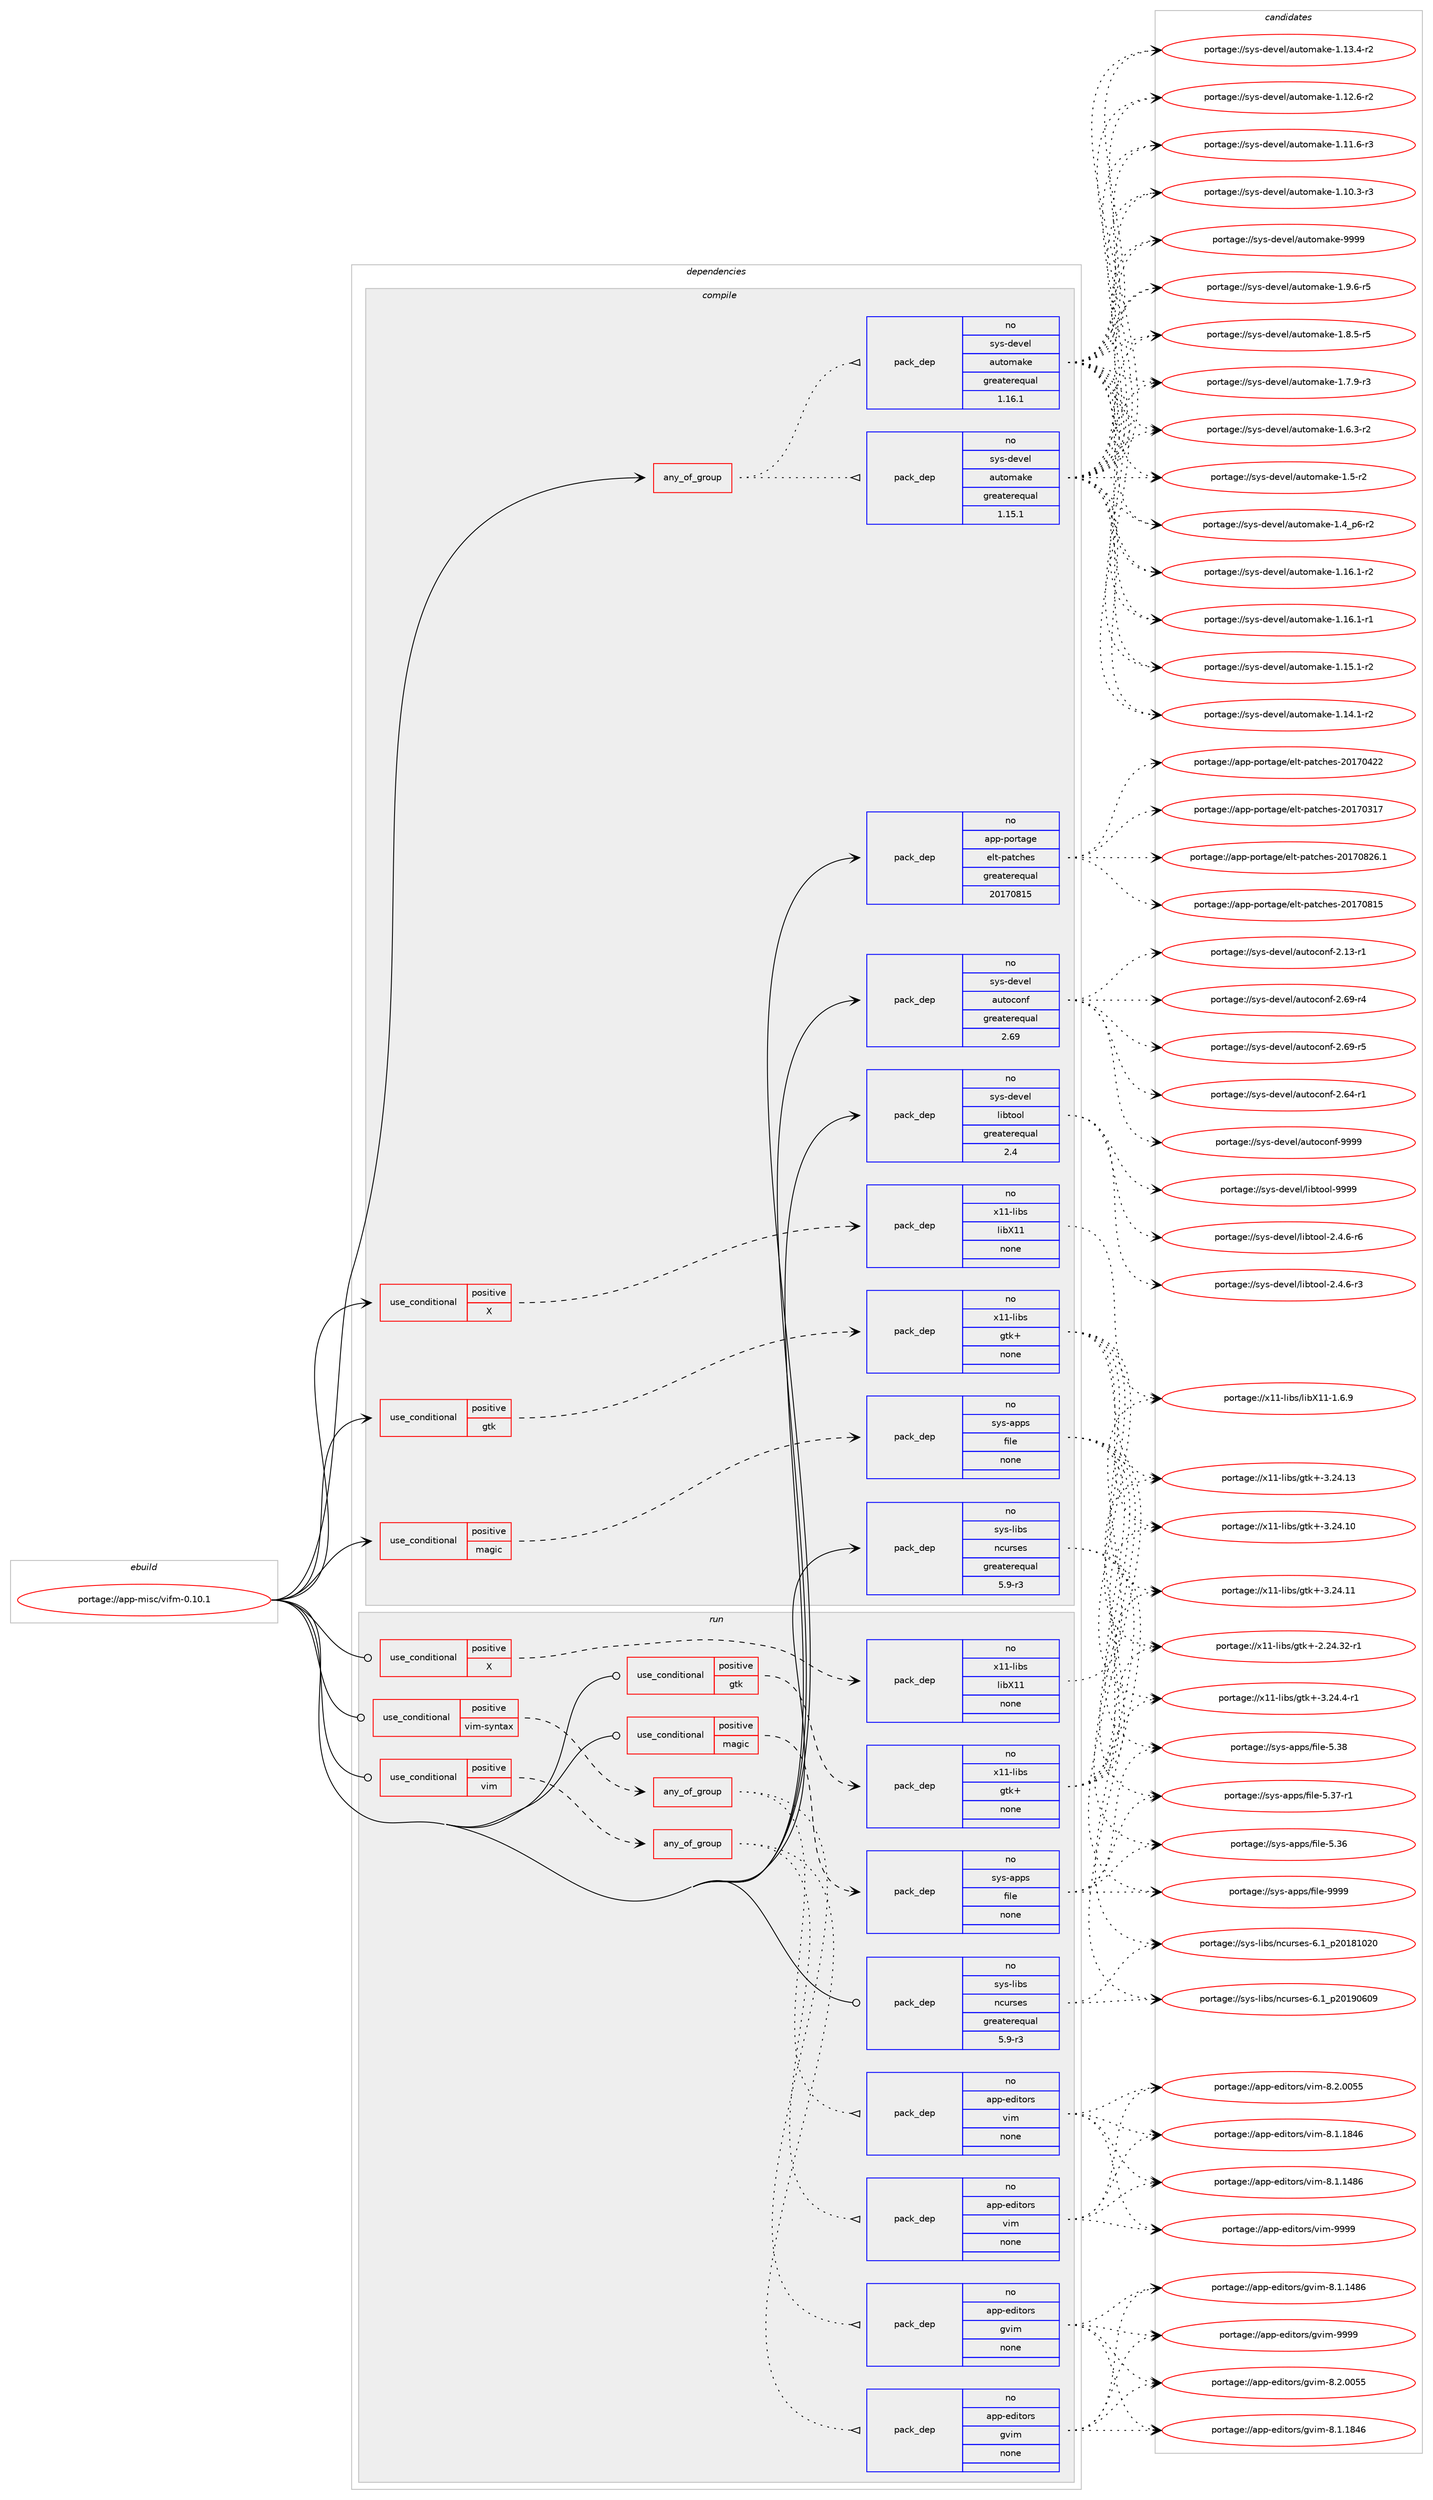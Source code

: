 digraph prolog {

# *************
# Graph options
# *************

newrank=true;
concentrate=true;
compound=true;
graph [rankdir=LR,fontname=Helvetica,fontsize=10,ranksep=1.5];#, ranksep=2.5, nodesep=0.2];
edge  [arrowhead=vee];
node  [fontname=Helvetica,fontsize=10];

# **********
# The ebuild
# **********

subgraph cluster_leftcol {
color=gray;
label=<<i>ebuild</i>>;
id [label="portage://app-misc/vifm-0.10.1", color=red, width=4, href="../app-misc/vifm-0.10.1.svg"];
}

# ****************
# The dependencies
# ****************

subgraph cluster_midcol {
color=gray;
label=<<i>dependencies</i>>;
subgraph cluster_compile {
fillcolor="#eeeeee";
style=filled;
label=<<i>compile</i>>;
subgraph any7870 {
dependency609106 [label=<<TABLE BORDER="0" CELLBORDER="1" CELLSPACING="0" CELLPADDING="4"><TR><TD CELLPADDING="10">any_of_group</TD></TR></TABLE>>, shape=none, color=red];subgraph pack458312 {
dependency609107 [label=<<TABLE BORDER="0" CELLBORDER="1" CELLSPACING="0" CELLPADDING="4" WIDTH="220"><TR><TD ROWSPAN="6" CELLPADDING="30">pack_dep</TD></TR><TR><TD WIDTH="110">no</TD></TR><TR><TD>sys-devel</TD></TR><TR><TD>automake</TD></TR><TR><TD>greaterequal</TD></TR><TR><TD>1.16.1</TD></TR></TABLE>>, shape=none, color=blue];
}
dependency609106:e -> dependency609107:w [weight=20,style="dotted",arrowhead="oinv"];
subgraph pack458313 {
dependency609108 [label=<<TABLE BORDER="0" CELLBORDER="1" CELLSPACING="0" CELLPADDING="4" WIDTH="220"><TR><TD ROWSPAN="6" CELLPADDING="30">pack_dep</TD></TR><TR><TD WIDTH="110">no</TD></TR><TR><TD>sys-devel</TD></TR><TR><TD>automake</TD></TR><TR><TD>greaterequal</TD></TR><TR><TD>1.15.1</TD></TR></TABLE>>, shape=none, color=blue];
}
dependency609106:e -> dependency609108:w [weight=20,style="dotted",arrowhead="oinv"];
}
id:e -> dependency609106:w [weight=20,style="solid",arrowhead="vee"];
subgraph cond142648 {
dependency609109 [label=<<TABLE BORDER="0" CELLBORDER="1" CELLSPACING="0" CELLPADDING="4"><TR><TD ROWSPAN="3" CELLPADDING="10">use_conditional</TD></TR><TR><TD>positive</TD></TR><TR><TD>X</TD></TR></TABLE>>, shape=none, color=red];
subgraph pack458314 {
dependency609110 [label=<<TABLE BORDER="0" CELLBORDER="1" CELLSPACING="0" CELLPADDING="4" WIDTH="220"><TR><TD ROWSPAN="6" CELLPADDING="30">pack_dep</TD></TR><TR><TD WIDTH="110">no</TD></TR><TR><TD>x11-libs</TD></TR><TR><TD>libX11</TD></TR><TR><TD>none</TD></TR><TR><TD></TD></TR></TABLE>>, shape=none, color=blue];
}
dependency609109:e -> dependency609110:w [weight=20,style="dashed",arrowhead="vee"];
}
id:e -> dependency609109:w [weight=20,style="solid",arrowhead="vee"];
subgraph cond142649 {
dependency609111 [label=<<TABLE BORDER="0" CELLBORDER="1" CELLSPACING="0" CELLPADDING="4"><TR><TD ROWSPAN="3" CELLPADDING="10">use_conditional</TD></TR><TR><TD>positive</TD></TR><TR><TD>gtk</TD></TR></TABLE>>, shape=none, color=red];
subgraph pack458315 {
dependency609112 [label=<<TABLE BORDER="0" CELLBORDER="1" CELLSPACING="0" CELLPADDING="4" WIDTH="220"><TR><TD ROWSPAN="6" CELLPADDING="30">pack_dep</TD></TR><TR><TD WIDTH="110">no</TD></TR><TR><TD>x11-libs</TD></TR><TR><TD>gtk+</TD></TR><TR><TD>none</TD></TR><TR><TD></TD></TR></TABLE>>, shape=none, color=blue];
}
dependency609111:e -> dependency609112:w [weight=20,style="dashed",arrowhead="vee"];
}
id:e -> dependency609111:w [weight=20,style="solid",arrowhead="vee"];
subgraph cond142650 {
dependency609113 [label=<<TABLE BORDER="0" CELLBORDER="1" CELLSPACING="0" CELLPADDING="4"><TR><TD ROWSPAN="3" CELLPADDING="10">use_conditional</TD></TR><TR><TD>positive</TD></TR><TR><TD>magic</TD></TR></TABLE>>, shape=none, color=red];
subgraph pack458316 {
dependency609114 [label=<<TABLE BORDER="0" CELLBORDER="1" CELLSPACING="0" CELLPADDING="4" WIDTH="220"><TR><TD ROWSPAN="6" CELLPADDING="30">pack_dep</TD></TR><TR><TD WIDTH="110">no</TD></TR><TR><TD>sys-apps</TD></TR><TR><TD>file</TD></TR><TR><TD>none</TD></TR><TR><TD></TD></TR></TABLE>>, shape=none, color=blue];
}
dependency609113:e -> dependency609114:w [weight=20,style="dashed",arrowhead="vee"];
}
id:e -> dependency609113:w [weight=20,style="solid",arrowhead="vee"];
subgraph pack458317 {
dependency609115 [label=<<TABLE BORDER="0" CELLBORDER="1" CELLSPACING="0" CELLPADDING="4" WIDTH="220"><TR><TD ROWSPAN="6" CELLPADDING="30">pack_dep</TD></TR><TR><TD WIDTH="110">no</TD></TR><TR><TD>app-portage</TD></TR><TR><TD>elt-patches</TD></TR><TR><TD>greaterequal</TD></TR><TR><TD>20170815</TD></TR></TABLE>>, shape=none, color=blue];
}
id:e -> dependency609115:w [weight=20,style="solid",arrowhead="vee"];
subgraph pack458318 {
dependency609116 [label=<<TABLE BORDER="0" CELLBORDER="1" CELLSPACING="0" CELLPADDING="4" WIDTH="220"><TR><TD ROWSPAN="6" CELLPADDING="30">pack_dep</TD></TR><TR><TD WIDTH="110">no</TD></TR><TR><TD>sys-devel</TD></TR><TR><TD>autoconf</TD></TR><TR><TD>greaterequal</TD></TR><TR><TD>2.69</TD></TR></TABLE>>, shape=none, color=blue];
}
id:e -> dependency609116:w [weight=20,style="solid",arrowhead="vee"];
subgraph pack458319 {
dependency609117 [label=<<TABLE BORDER="0" CELLBORDER="1" CELLSPACING="0" CELLPADDING="4" WIDTH="220"><TR><TD ROWSPAN="6" CELLPADDING="30">pack_dep</TD></TR><TR><TD WIDTH="110">no</TD></TR><TR><TD>sys-devel</TD></TR><TR><TD>libtool</TD></TR><TR><TD>greaterequal</TD></TR><TR><TD>2.4</TD></TR></TABLE>>, shape=none, color=blue];
}
id:e -> dependency609117:w [weight=20,style="solid",arrowhead="vee"];
subgraph pack458320 {
dependency609118 [label=<<TABLE BORDER="0" CELLBORDER="1" CELLSPACING="0" CELLPADDING="4" WIDTH="220"><TR><TD ROWSPAN="6" CELLPADDING="30">pack_dep</TD></TR><TR><TD WIDTH="110">no</TD></TR><TR><TD>sys-libs</TD></TR><TR><TD>ncurses</TD></TR><TR><TD>greaterequal</TD></TR><TR><TD>5.9-r3</TD></TR></TABLE>>, shape=none, color=blue];
}
id:e -> dependency609118:w [weight=20,style="solid",arrowhead="vee"];
}
subgraph cluster_compileandrun {
fillcolor="#eeeeee";
style=filled;
label=<<i>compile and run</i>>;
}
subgraph cluster_run {
fillcolor="#eeeeee";
style=filled;
label=<<i>run</i>>;
subgraph cond142651 {
dependency609119 [label=<<TABLE BORDER="0" CELLBORDER="1" CELLSPACING="0" CELLPADDING="4"><TR><TD ROWSPAN="3" CELLPADDING="10">use_conditional</TD></TR><TR><TD>positive</TD></TR><TR><TD>X</TD></TR></TABLE>>, shape=none, color=red];
subgraph pack458321 {
dependency609120 [label=<<TABLE BORDER="0" CELLBORDER="1" CELLSPACING="0" CELLPADDING="4" WIDTH="220"><TR><TD ROWSPAN="6" CELLPADDING="30">pack_dep</TD></TR><TR><TD WIDTH="110">no</TD></TR><TR><TD>x11-libs</TD></TR><TR><TD>libX11</TD></TR><TR><TD>none</TD></TR><TR><TD></TD></TR></TABLE>>, shape=none, color=blue];
}
dependency609119:e -> dependency609120:w [weight=20,style="dashed",arrowhead="vee"];
}
id:e -> dependency609119:w [weight=20,style="solid",arrowhead="odot"];
subgraph cond142652 {
dependency609121 [label=<<TABLE BORDER="0" CELLBORDER="1" CELLSPACING="0" CELLPADDING="4"><TR><TD ROWSPAN="3" CELLPADDING="10">use_conditional</TD></TR><TR><TD>positive</TD></TR><TR><TD>gtk</TD></TR></TABLE>>, shape=none, color=red];
subgraph pack458322 {
dependency609122 [label=<<TABLE BORDER="0" CELLBORDER="1" CELLSPACING="0" CELLPADDING="4" WIDTH="220"><TR><TD ROWSPAN="6" CELLPADDING="30">pack_dep</TD></TR><TR><TD WIDTH="110">no</TD></TR><TR><TD>x11-libs</TD></TR><TR><TD>gtk+</TD></TR><TR><TD>none</TD></TR><TR><TD></TD></TR></TABLE>>, shape=none, color=blue];
}
dependency609121:e -> dependency609122:w [weight=20,style="dashed",arrowhead="vee"];
}
id:e -> dependency609121:w [weight=20,style="solid",arrowhead="odot"];
subgraph cond142653 {
dependency609123 [label=<<TABLE BORDER="0" CELLBORDER="1" CELLSPACING="0" CELLPADDING="4"><TR><TD ROWSPAN="3" CELLPADDING="10">use_conditional</TD></TR><TR><TD>positive</TD></TR><TR><TD>magic</TD></TR></TABLE>>, shape=none, color=red];
subgraph pack458323 {
dependency609124 [label=<<TABLE BORDER="0" CELLBORDER="1" CELLSPACING="0" CELLPADDING="4" WIDTH="220"><TR><TD ROWSPAN="6" CELLPADDING="30">pack_dep</TD></TR><TR><TD WIDTH="110">no</TD></TR><TR><TD>sys-apps</TD></TR><TR><TD>file</TD></TR><TR><TD>none</TD></TR><TR><TD></TD></TR></TABLE>>, shape=none, color=blue];
}
dependency609123:e -> dependency609124:w [weight=20,style="dashed",arrowhead="vee"];
}
id:e -> dependency609123:w [weight=20,style="solid",arrowhead="odot"];
subgraph cond142654 {
dependency609125 [label=<<TABLE BORDER="0" CELLBORDER="1" CELLSPACING="0" CELLPADDING="4"><TR><TD ROWSPAN="3" CELLPADDING="10">use_conditional</TD></TR><TR><TD>positive</TD></TR><TR><TD>vim</TD></TR></TABLE>>, shape=none, color=red];
subgraph any7871 {
dependency609126 [label=<<TABLE BORDER="0" CELLBORDER="1" CELLSPACING="0" CELLPADDING="4"><TR><TD CELLPADDING="10">any_of_group</TD></TR></TABLE>>, shape=none, color=red];subgraph pack458324 {
dependency609127 [label=<<TABLE BORDER="0" CELLBORDER="1" CELLSPACING="0" CELLPADDING="4" WIDTH="220"><TR><TD ROWSPAN="6" CELLPADDING="30">pack_dep</TD></TR><TR><TD WIDTH="110">no</TD></TR><TR><TD>app-editors</TD></TR><TR><TD>vim</TD></TR><TR><TD>none</TD></TR><TR><TD></TD></TR></TABLE>>, shape=none, color=blue];
}
dependency609126:e -> dependency609127:w [weight=20,style="dotted",arrowhead="oinv"];
subgraph pack458325 {
dependency609128 [label=<<TABLE BORDER="0" CELLBORDER="1" CELLSPACING="0" CELLPADDING="4" WIDTH="220"><TR><TD ROWSPAN="6" CELLPADDING="30">pack_dep</TD></TR><TR><TD WIDTH="110">no</TD></TR><TR><TD>app-editors</TD></TR><TR><TD>gvim</TD></TR><TR><TD>none</TD></TR><TR><TD></TD></TR></TABLE>>, shape=none, color=blue];
}
dependency609126:e -> dependency609128:w [weight=20,style="dotted",arrowhead="oinv"];
}
dependency609125:e -> dependency609126:w [weight=20,style="dashed",arrowhead="vee"];
}
id:e -> dependency609125:w [weight=20,style="solid",arrowhead="odot"];
subgraph cond142655 {
dependency609129 [label=<<TABLE BORDER="0" CELLBORDER="1" CELLSPACING="0" CELLPADDING="4"><TR><TD ROWSPAN="3" CELLPADDING="10">use_conditional</TD></TR><TR><TD>positive</TD></TR><TR><TD>vim-syntax</TD></TR></TABLE>>, shape=none, color=red];
subgraph any7872 {
dependency609130 [label=<<TABLE BORDER="0" CELLBORDER="1" CELLSPACING="0" CELLPADDING="4"><TR><TD CELLPADDING="10">any_of_group</TD></TR></TABLE>>, shape=none, color=red];subgraph pack458326 {
dependency609131 [label=<<TABLE BORDER="0" CELLBORDER="1" CELLSPACING="0" CELLPADDING="4" WIDTH="220"><TR><TD ROWSPAN="6" CELLPADDING="30">pack_dep</TD></TR><TR><TD WIDTH="110">no</TD></TR><TR><TD>app-editors</TD></TR><TR><TD>vim</TD></TR><TR><TD>none</TD></TR><TR><TD></TD></TR></TABLE>>, shape=none, color=blue];
}
dependency609130:e -> dependency609131:w [weight=20,style="dotted",arrowhead="oinv"];
subgraph pack458327 {
dependency609132 [label=<<TABLE BORDER="0" CELLBORDER="1" CELLSPACING="0" CELLPADDING="4" WIDTH="220"><TR><TD ROWSPAN="6" CELLPADDING="30">pack_dep</TD></TR><TR><TD WIDTH="110">no</TD></TR><TR><TD>app-editors</TD></TR><TR><TD>gvim</TD></TR><TR><TD>none</TD></TR><TR><TD></TD></TR></TABLE>>, shape=none, color=blue];
}
dependency609130:e -> dependency609132:w [weight=20,style="dotted",arrowhead="oinv"];
}
dependency609129:e -> dependency609130:w [weight=20,style="dashed",arrowhead="vee"];
}
id:e -> dependency609129:w [weight=20,style="solid",arrowhead="odot"];
subgraph pack458328 {
dependency609133 [label=<<TABLE BORDER="0" CELLBORDER="1" CELLSPACING="0" CELLPADDING="4" WIDTH="220"><TR><TD ROWSPAN="6" CELLPADDING="30">pack_dep</TD></TR><TR><TD WIDTH="110">no</TD></TR><TR><TD>sys-libs</TD></TR><TR><TD>ncurses</TD></TR><TR><TD>greaterequal</TD></TR><TR><TD>5.9-r3</TD></TR></TABLE>>, shape=none, color=blue];
}
id:e -> dependency609133:w [weight=20,style="solid",arrowhead="odot"];
}
}

# **************
# The candidates
# **************

subgraph cluster_choices {
rank=same;
color=gray;
label=<<i>candidates</i>>;

subgraph choice458312 {
color=black;
nodesep=1;
choice115121115451001011181011084797117116111109971071014557575757 [label="portage://sys-devel/automake-9999", color=red, width=4,href="../sys-devel/automake-9999.svg"];
choice115121115451001011181011084797117116111109971071014549465746544511453 [label="portage://sys-devel/automake-1.9.6-r5", color=red, width=4,href="../sys-devel/automake-1.9.6-r5.svg"];
choice115121115451001011181011084797117116111109971071014549465646534511453 [label="portage://sys-devel/automake-1.8.5-r5", color=red, width=4,href="../sys-devel/automake-1.8.5-r5.svg"];
choice115121115451001011181011084797117116111109971071014549465546574511451 [label="portage://sys-devel/automake-1.7.9-r3", color=red, width=4,href="../sys-devel/automake-1.7.9-r3.svg"];
choice115121115451001011181011084797117116111109971071014549465446514511450 [label="portage://sys-devel/automake-1.6.3-r2", color=red, width=4,href="../sys-devel/automake-1.6.3-r2.svg"];
choice11512111545100101118101108479711711611110997107101454946534511450 [label="portage://sys-devel/automake-1.5-r2", color=red, width=4,href="../sys-devel/automake-1.5-r2.svg"];
choice115121115451001011181011084797117116111109971071014549465295112544511450 [label="portage://sys-devel/automake-1.4_p6-r2", color=red, width=4,href="../sys-devel/automake-1.4_p6-r2.svg"];
choice11512111545100101118101108479711711611110997107101454946495446494511450 [label="portage://sys-devel/automake-1.16.1-r2", color=red, width=4,href="../sys-devel/automake-1.16.1-r2.svg"];
choice11512111545100101118101108479711711611110997107101454946495446494511449 [label="portage://sys-devel/automake-1.16.1-r1", color=red, width=4,href="../sys-devel/automake-1.16.1-r1.svg"];
choice11512111545100101118101108479711711611110997107101454946495346494511450 [label="portage://sys-devel/automake-1.15.1-r2", color=red, width=4,href="../sys-devel/automake-1.15.1-r2.svg"];
choice11512111545100101118101108479711711611110997107101454946495246494511450 [label="portage://sys-devel/automake-1.14.1-r2", color=red, width=4,href="../sys-devel/automake-1.14.1-r2.svg"];
choice11512111545100101118101108479711711611110997107101454946495146524511450 [label="portage://sys-devel/automake-1.13.4-r2", color=red, width=4,href="../sys-devel/automake-1.13.4-r2.svg"];
choice11512111545100101118101108479711711611110997107101454946495046544511450 [label="portage://sys-devel/automake-1.12.6-r2", color=red, width=4,href="../sys-devel/automake-1.12.6-r2.svg"];
choice11512111545100101118101108479711711611110997107101454946494946544511451 [label="portage://sys-devel/automake-1.11.6-r3", color=red, width=4,href="../sys-devel/automake-1.11.6-r3.svg"];
choice11512111545100101118101108479711711611110997107101454946494846514511451 [label="portage://sys-devel/automake-1.10.3-r3", color=red, width=4,href="../sys-devel/automake-1.10.3-r3.svg"];
dependency609107:e -> choice115121115451001011181011084797117116111109971071014557575757:w [style=dotted,weight="100"];
dependency609107:e -> choice115121115451001011181011084797117116111109971071014549465746544511453:w [style=dotted,weight="100"];
dependency609107:e -> choice115121115451001011181011084797117116111109971071014549465646534511453:w [style=dotted,weight="100"];
dependency609107:e -> choice115121115451001011181011084797117116111109971071014549465546574511451:w [style=dotted,weight="100"];
dependency609107:e -> choice115121115451001011181011084797117116111109971071014549465446514511450:w [style=dotted,weight="100"];
dependency609107:e -> choice11512111545100101118101108479711711611110997107101454946534511450:w [style=dotted,weight="100"];
dependency609107:e -> choice115121115451001011181011084797117116111109971071014549465295112544511450:w [style=dotted,weight="100"];
dependency609107:e -> choice11512111545100101118101108479711711611110997107101454946495446494511450:w [style=dotted,weight="100"];
dependency609107:e -> choice11512111545100101118101108479711711611110997107101454946495446494511449:w [style=dotted,weight="100"];
dependency609107:e -> choice11512111545100101118101108479711711611110997107101454946495346494511450:w [style=dotted,weight="100"];
dependency609107:e -> choice11512111545100101118101108479711711611110997107101454946495246494511450:w [style=dotted,weight="100"];
dependency609107:e -> choice11512111545100101118101108479711711611110997107101454946495146524511450:w [style=dotted,weight="100"];
dependency609107:e -> choice11512111545100101118101108479711711611110997107101454946495046544511450:w [style=dotted,weight="100"];
dependency609107:e -> choice11512111545100101118101108479711711611110997107101454946494946544511451:w [style=dotted,weight="100"];
dependency609107:e -> choice11512111545100101118101108479711711611110997107101454946494846514511451:w [style=dotted,weight="100"];
}
subgraph choice458313 {
color=black;
nodesep=1;
choice115121115451001011181011084797117116111109971071014557575757 [label="portage://sys-devel/automake-9999", color=red, width=4,href="../sys-devel/automake-9999.svg"];
choice115121115451001011181011084797117116111109971071014549465746544511453 [label="portage://sys-devel/automake-1.9.6-r5", color=red, width=4,href="../sys-devel/automake-1.9.6-r5.svg"];
choice115121115451001011181011084797117116111109971071014549465646534511453 [label="portage://sys-devel/automake-1.8.5-r5", color=red, width=4,href="../sys-devel/automake-1.8.5-r5.svg"];
choice115121115451001011181011084797117116111109971071014549465546574511451 [label="portage://sys-devel/automake-1.7.9-r3", color=red, width=4,href="../sys-devel/automake-1.7.9-r3.svg"];
choice115121115451001011181011084797117116111109971071014549465446514511450 [label="portage://sys-devel/automake-1.6.3-r2", color=red, width=4,href="../sys-devel/automake-1.6.3-r2.svg"];
choice11512111545100101118101108479711711611110997107101454946534511450 [label="portage://sys-devel/automake-1.5-r2", color=red, width=4,href="../sys-devel/automake-1.5-r2.svg"];
choice115121115451001011181011084797117116111109971071014549465295112544511450 [label="portage://sys-devel/automake-1.4_p6-r2", color=red, width=4,href="../sys-devel/automake-1.4_p6-r2.svg"];
choice11512111545100101118101108479711711611110997107101454946495446494511450 [label="portage://sys-devel/automake-1.16.1-r2", color=red, width=4,href="../sys-devel/automake-1.16.1-r2.svg"];
choice11512111545100101118101108479711711611110997107101454946495446494511449 [label="portage://sys-devel/automake-1.16.1-r1", color=red, width=4,href="../sys-devel/automake-1.16.1-r1.svg"];
choice11512111545100101118101108479711711611110997107101454946495346494511450 [label="portage://sys-devel/automake-1.15.1-r2", color=red, width=4,href="../sys-devel/automake-1.15.1-r2.svg"];
choice11512111545100101118101108479711711611110997107101454946495246494511450 [label="portage://sys-devel/automake-1.14.1-r2", color=red, width=4,href="../sys-devel/automake-1.14.1-r2.svg"];
choice11512111545100101118101108479711711611110997107101454946495146524511450 [label="portage://sys-devel/automake-1.13.4-r2", color=red, width=4,href="../sys-devel/automake-1.13.4-r2.svg"];
choice11512111545100101118101108479711711611110997107101454946495046544511450 [label="portage://sys-devel/automake-1.12.6-r2", color=red, width=4,href="../sys-devel/automake-1.12.6-r2.svg"];
choice11512111545100101118101108479711711611110997107101454946494946544511451 [label="portage://sys-devel/automake-1.11.6-r3", color=red, width=4,href="../sys-devel/automake-1.11.6-r3.svg"];
choice11512111545100101118101108479711711611110997107101454946494846514511451 [label="portage://sys-devel/automake-1.10.3-r3", color=red, width=4,href="../sys-devel/automake-1.10.3-r3.svg"];
dependency609108:e -> choice115121115451001011181011084797117116111109971071014557575757:w [style=dotted,weight="100"];
dependency609108:e -> choice115121115451001011181011084797117116111109971071014549465746544511453:w [style=dotted,weight="100"];
dependency609108:e -> choice115121115451001011181011084797117116111109971071014549465646534511453:w [style=dotted,weight="100"];
dependency609108:e -> choice115121115451001011181011084797117116111109971071014549465546574511451:w [style=dotted,weight="100"];
dependency609108:e -> choice115121115451001011181011084797117116111109971071014549465446514511450:w [style=dotted,weight="100"];
dependency609108:e -> choice11512111545100101118101108479711711611110997107101454946534511450:w [style=dotted,weight="100"];
dependency609108:e -> choice115121115451001011181011084797117116111109971071014549465295112544511450:w [style=dotted,weight="100"];
dependency609108:e -> choice11512111545100101118101108479711711611110997107101454946495446494511450:w [style=dotted,weight="100"];
dependency609108:e -> choice11512111545100101118101108479711711611110997107101454946495446494511449:w [style=dotted,weight="100"];
dependency609108:e -> choice11512111545100101118101108479711711611110997107101454946495346494511450:w [style=dotted,weight="100"];
dependency609108:e -> choice11512111545100101118101108479711711611110997107101454946495246494511450:w [style=dotted,weight="100"];
dependency609108:e -> choice11512111545100101118101108479711711611110997107101454946495146524511450:w [style=dotted,weight="100"];
dependency609108:e -> choice11512111545100101118101108479711711611110997107101454946495046544511450:w [style=dotted,weight="100"];
dependency609108:e -> choice11512111545100101118101108479711711611110997107101454946494946544511451:w [style=dotted,weight="100"];
dependency609108:e -> choice11512111545100101118101108479711711611110997107101454946494846514511451:w [style=dotted,weight="100"];
}
subgraph choice458314 {
color=black;
nodesep=1;
choice120494945108105981154710810598884949454946544657 [label="portage://x11-libs/libX11-1.6.9", color=red, width=4,href="../x11-libs/libX11-1.6.9.svg"];
dependency609110:e -> choice120494945108105981154710810598884949454946544657:w [style=dotted,weight="100"];
}
subgraph choice458315 {
color=black;
nodesep=1;
choice120494945108105981154710311610743455146505246524511449 [label="portage://x11-libs/gtk+-3.24.4-r1", color=red, width=4,href="../x11-libs/gtk+-3.24.4-r1.svg"];
choice1204949451081059811547103116107434551465052464951 [label="portage://x11-libs/gtk+-3.24.13", color=red, width=4,href="../x11-libs/gtk+-3.24.13.svg"];
choice1204949451081059811547103116107434551465052464949 [label="portage://x11-libs/gtk+-3.24.11", color=red, width=4,href="../x11-libs/gtk+-3.24.11.svg"];
choice1204949451081059811547103116107434551465052464948 [label="portage://x11-libs/gtk+-3.24.10", color=red, width=4,href="../x11-libs/gtk+-3.24.10.svg"];
choice12049494510810598115471031161074345504650524651504511449 [label="portage://x11-libs/gtk+-2.24.32-r1", color=red, width=4,href="../x11-libs/gtk+-2.24.32-r1.svg"];
dependency609112:e -> choice120494945108105981154710311610743455146505246524511449:w [style=dotted,weight="100"];
dependency609112:e -> choice1204949451081059811547103116107434551465052464951:w [style=dotted,weight="100"];
dependency609112:e -> choice1204949451081059811547103116107434551465052464949:w [style=dotted,weight="100"];
dependency609112:e -> choice1204949451081059811547103116107434551465052464948:w [style=dotted,weight="100"];
dependency609112:e -> choice12049494510810598115471031161074345504650524651504511449:w [style=dotted,weight="100"];
}
subgraph choice458316 {
color=black;
nodesep=1;
choice1151211154597112112115471021051081014557575757 [label="portage://sys-apps/file-9999", color=red, width=4,href="../sys-apps/file-9999.svg"];
choice1151211154597112112115471021051081014553465156 [label="portage://sys-apps/file-5.38", color=red, width=4,href="../sys-apps/file-5.38.svg"];
choice11512111545971121121154710210510810145534651554511449 [label="portage://sys-apps/file-5.37-r1", color=red, width=4,href="../sys-apps/file-5.37-r1.svg"];
choice1151211154597112112115471021051081014553465154 [label="portage://sys-apps/file-5.36", color=red, width=4,href="../sys-apps/file-5.36.svg"];
dependency609114:e -> choice1151211154597112112115471021051081014557575757:w [style=dotted,weight="100"];
dependency609114:e -> choice1151211154597112112115471021051081014553465156:w [style=dotted,weight="100"];
dependency609114:e -> choice11512111545971121121154710210510810145534651554511449:w [style=dotted,weight="100"];
dependency609114:e -> choice1151211154597112112115471021051081014553465154:w [style=dotted,weight="100"];
}
subgraph choice458317 {
color=black;
nodesep=1;
choice971121124511211111411697103101471011081164511297116991041011154550484955485650544649 [label="portage://app-portage/elt-patches-20170826.1", color=red, width=4,href="../app-portage/elt-patches-20170826.1.svg"];
choice97112112451121111141169710310147101108116451129711699104101115455048495548564953 [label="portage://app-portage/elt-patches-20170815", color=red, width=4,href="../app-portage/elt-patches-20170815.svg"];
choice97112112451121111141169710310147101108116451129711699104101115455048495548525050 [label="portage://app-portage/elt-patches-20170422", color=red, width=4,href="../app-portage/elt-patches-20170422.svg"];
choice97112112451121111141169710310147101108116451129711699104101115455048495548514955 [label="portage://app-portage/elt-patches-20170317", color=red, width=4,href="../app-portage/elt-patches-20170317.svg"];
dependency609115:e -> choice971121124511211111411697103101471011081164511297116991041011154550484955485650544649:w [style=dotted,weight="100"];
dependency609115:e -> choice97112112451121111141169710310147101108116451129711699104101115455048495548564953:w [style=dotted,weight="100"];
dependency609115:e -> choice97112112451121111141169710310147101108116451129711699104101115455048495548525050:w [style=dotted,weight="100"];
dependency609115:e -> choice97112112451121111141169710310147101108116451129711699104101115455048495548514955:w [style=dotted,weight="100"];
}
subgraph choice458318 {
color=black;
nodesep=1;
choice115121115451001011181011084797117116111991111101024557575757 [label="portage://sys-devel/autoconf-9999", color=red, width=4,href="../sys-devel/autoconf-9999.svg"];
choice1151211154510010111810110847971171161119911111010245504654574511453 [label="portage://sys-devel/autoconf-2.69-r5", color=red, width=4,href="../sys-devel/autoconf-2.69-r5.svg"];
choice1151211154510010111810110847971171161119911111010245504654574511452 [label="portage://sys-devel/autoconf-2.69-r4", color=red, width=4,href="../sys-devel/autoconf-2.69-r4.svg"];
choice1151211154510010111810110847971171161119911111010245504654524511449 [label="portage://sys-devel/autoconf-2.64-r1", color=red, width=4,href="../sys-devel/autoconf-2.64-r1.svg"];
choice1151211154510010111810110847971171161119911111010245504649514511449 [label="portage://sys-devel/autoconf-2.13-r1", color=red, width=4,href="../sys-devel/autoconf-2.13-r1.svg"];
dependency609116:e -> choice115121115451001011181011084797117116111991111101024557575757:w [style=dotted,weight="100"];
dependency609116:e -> choice1151211154510010111810110847971171161119911111010245504654574511453:w [style=dotted,weight="100"];
dependency609116:e -> choice1151211154510010111810110847971171161119911111010245504654574511452:w [style=dotted,weight="100"];
dependency609116:e -> choice1151211154510010111810110847971171161119911111010245504654524511449:w [style=dotted,weight="100"];
dependency609116:e -> choice1151211154510010111810110847971171161119911111010245504649514511449:w [style=dotted,weight="100"];
}
subgraph choice458319 {
color=black;
nodesep=1;
choice1151211154510010111810110847108105981161111111084557575757 [label="portage://sys-devel/libtool-9999", color=red, width=4,href="../sys-devel/libtool-9999.svg"];
choice1151211154510010111810110847108105981161111111084550465246544511454 [label="portage://sys-devel/libtool-2.4.6-r6", color=red, width=4,href="../sys-devel/libtool-2.4.6-r6.svg"];
choice1151211154510010111810110847108105981161111111084550465246544511451 [label="portage://sys-devel/libtool-2.4.6-r3", color=red, width=4,href="../sys-devel/libtool-2.4.6-r3.svg"];
dependency609117:e -> choice1151211154510010111810110847108105981161111111084557575757:w [style=dotted,weight="100"];
dependency609117:e -> choice1151211154510010111810110847108105981161111111084550465246544511454:w [style=dotted,weight="100"];
dependency609117:e -> choice1151211154510010111810110847108105981161111111084550465246544511451:w [style=dotted,weight="100"];
}
subgraph choice458320 {
color=black;
nodesep=1;
choice1151211154510810598115471109911711411510111545544649951125048495748544857 [label="portage://sys-libs/ncurses-6.1_p20190609", color=red, width=4,href="../sys-libs/ncurses-6.1_p20190609.svg"];
choice1151211154510810598115471109911711411510111545544649951125048495649485048 [label="portage://sys-libs/ncurses-6.1_p20181020", color=red, width=4,href="../sys-libs/ncurses-6.1_p20181020.svg"];
dependency609118:e -> choice1151211154510810598115471109911711411510111545544649951125048495748544857:w [style=dotted,weight="100"];
dependency609118:e -> choice1151211154510810598115471109911711411510111545544649951125048495649485048:w [style=dotted,weight="100"];
}
subgraph choice458321 {
color=black;
nodesep=1;
choice120494945108105981154710810598884949454946544657 [label="portage://x11-libs/libX11-1.6.9", color=red, width=4,href="../x11-libs/libX11-1.6.9.svg"];
dependency609120:e -> choice120494945108105981154710810598884949454946544657:w [style=dotted,weight="100"];
}
subgraph choice458322 {
color=black;
nodesep=1;
choice120494945108105981154710311610743455146505246524511449 [label="portage://x11-libs/gtk+-3.24.4-r1", color=red, width=4,href="../x11-libs/gtk+-3.24.4-r1.svg"];
choice1204949451081059811547103116107434551465052464951 [label="portage://x11-libs/gtk+-3.24.13", color=red, width=4,href="../x11-libs/gtk+-3.24.13.svg"];
choice1204949451081059811547103116107434551465052464949 [label="portage://x11-libs/gtk+-3.24.11", color=red, width=4,href="../x11-libs/gtk+-3.24.11.svg"];
choice1204949451081059811547103116107434551465052464948 [label="portage://x11-libs/gtk+-3.24.10", color=red, width=4,href="../x11-libs/gtk+-3.24.10.svg"];
choice12049494510810598115471031161074345504650524651504511449 [label="portage://x11-libs/gtk+-2.24.32-r1", color=red, width=4,href="../x11-libs/gtk+-2.24.32-r1.svg"];
dependency609122:e -> choice120494945108105981154710311610743455146505246524511449:w [style=dotted,weight="100"];
dependency609122:e -> choice1204949451081059811547103116107434551465052464951:w [style=dotted,weight="100"];
dependency609122:e -> choice1204949451081059811547103116107434551465052464949:w [style=dotted,weight="100"];
dependency609122:e -> choice1204949451081059811547103116107434551465052464948:w [style=dotted,weight="100"];
dependency609122:e -> choice12049494510810598115471031161074345504650524651504511449:w [style=dotted,weight="100"];
}
subgraph choice458323 {
color=black;
nodesep=1;
choice1151211154597112112115471021051081014557575757 [label="portage://sys-apps/file-9999", color=red, width=4,href="../sys-apps/file-9999.svg"];
choice1151211154597112112115471021051081014553465156 [label="portage://sys-apps/file-5.38", color=red, width=4,href="../sys-apps/file-5.38.svg"];
choice11512111545971121121154710210510810145534651554511449 [label="portage://sys-apps/file-5.37-r1", color=red, width=4,href="../sys-apps/file-5.37-r1.svg"];
choice1151211154597112112115471021051081014553465154 [label="portage://sys-apps/file-5.36", color=red, width=4,href="../sys-apps/file-5.36.svg"];
dependency609124:e -> choice1151211154597112112115471021051081014557575757:w [style=dotted,weight="100"];
dependency609124:e -> choice1151211154597112112115471021051081014553465156:w [style=dotted,weight="100"];
dependency609124:e -> choice11512111545971121121154710210510810145534651554511449:w [style=dotted,weight="100"];
dependency609124:e -> choice1151211154597112112115471021051081014553465154:w [style=dotted,weight="100"];
}
subgraph choice458324 {
color=black;
nodesep=1;
choice9711211245101100105116111114115471181051094557575757 [label="portage://app-editors/vim-9999", color=red, width=4,href="../app-editors/vim-9999.svg"];
choice971121124510110010511611111411547118105109455646504648485353 [label="portage://app-editors/vim-8.2.0055", color=red, width=4,href="../app-editors/vim-8.2.0055.svg"];
choice971121124510110010511611111411547118105109455646494649565254 [label="portage://app-editors/vim-8.1.1846", color=red, width=4,href="../app-editors/vim-8.1.1846.svg"];
choice971121124510110010511611111411547118105109455646494649525654 [label="portage://app-editors/vim-8.1.1486", color=red, width=4,href="../app-editors/vim-8.1.1486.svg"];
dependency609127:e -> choice9711211245101100105116111114115471181051094557575757:w [style=dotted,weight="100"];
dependency609127:e -> choice971121124510110010511611111411547118105109455646504648485353:w [style=dotted,weight="100"];
dependency609127:e -> choice971121124510110010511611111411547118105109455646494649565254:w [style=dotted,weight="100"];
dependency609127:e -> choice971121124510110010511611111411547118105109455646494649525654:w [style=dotted,weight="100"];
}
subgraph choice458325 {
color=black;
nodesep=1;
choice9711211245101100105116111114115471031181051094557575757 [label="portage://app-editors/gvim-9999", color=red, width=4,href="../app-editors/gvim-9999.svg"];
choice971121124510110010511611111411547103118105109455646504648485353 [label="portage://app-editors/gvim-8.2.0055", color=red, width=4,href="../app-editors/gvim-8.2.0055.svg"];
choice971121124510110010511611111411547103118105109455646494649565254 [label="portage://app-editors/gvim-8.1.1846", color=red, width=4,href="../app-editors/gvim-8.1.1846.svg"];
choice971121124510110010511611111411547103118105109455646494649525654 [label="portage://app-editors/gvim-8.1.1486", color=red, width=4,href="../app-editors/gvim-8.1.1486.svg"];
dependency609128:e -> choice9711211245101100105116111114115471031181051094557575757:w [style=dotted,weight="100"];
dependency609128:e -> choice971121124510110010511611111411547103118105109455646504648485353:w [style=dotted,weight="100"];
dependency609128:e -> choice971121124510110010511611111411547103118105109455646494649565254:w [style=dotted,weight="100"];
dependency609128:e -> choice971121124510110010511611111411547103118105109455646494649525654:w [style=dotted,weight="100"];
}
subgraph choice458326 {
color=black;
nodesep=1;
choice9711211245101100105116111114115471181051094557575757 [label="portage://app-editors/vim-9999", color=red, width=4,href="../app-editors/vim-9999.svg"];
choice971121124510110010511611111411547118105109455646504648485353 [label="portage://app-editors/vim-8.2.0055", color=red, width=4,href="../app-editors/vim-8.2.0055.svg"];
choice971121124510110010511611111411547118105109455646494649565254 [label="portage://app-editors/vim-8.1.1846", color=red, width=4,href="../app-editors/vim-8.1.1846.svg"];
choice971121124510110010511611111411547118105109455646494649525654 [label="portage://app-editors/vim-8.1.1486", color=red, width=4,href="../app-editors/vim-8.1.1486.svg"];
dependency609131:e -> choice9711211245101100105116111114115471181051094557575757:w [style=dotted,weight="100"];
dependency609131:e -> choice971121124510110010511611111411547118105109455646504648485353:w [style=dotted,weight="100"];
dependency609131:e -> choice971121124510110010511611111411547118105109455646494649565254:w [style=dotted,weight="100"];
dependency609131:e -> choice971121124510110010511611111411547118105109455646494649525654:w [style=dotted,weight="100"];
}
subgraph choice458327 {
color=black;
nodesep=1;
choice9711211245101100105116111114115471031181051094557575757 [label="portage://app-editors/gvim-9999", color=red, width=4,href="../app-editors/gvim-9999.svg"];
choice971121124510110010511611111411547103118105109455646504648485353 [label="portage://app-editors/gvim-8.2.0055", color=red, width=4,href="../app-editors/gvim-8.2.0055.svg"];
choice971121124510110010511611111411547103118105109455646494649565254 [label="portage://app-editors/gvim-8.1.1846", color=red, width=4,href="../app-editors/gvim-8.1.1846.svg"];
choice971121124510110010511611111411547103118105109455646494649525654 [label="portage://app-editors/gvim-8.1.1486", color=red, width=4,href="../app-editors/gvim-8.1.1486.svg"];
dependency609132:e -> choice9711211245101100105116111114115471031181051094557575757:w [style=dotted,weight="100"];
dependency609132:e -> choice971121124510110010511611111411547103118105109455646504648485353:w [style=dotted,weight="100"];
dependency609132:e -> choice971121124510110010511611111411547103118105109455646494649565254:w [style=dotted,weight="100"];
dependency609132:e -> choice971121124510110010511611111411547103118105109455646494649525654:w [style=dotted,weight="100"];
}
subgraph choice458328 {
color=black;
nodesep=1;
choice1151211154510810598115471109911711411510111545544649951125048495748544857 [label="portage://sys-libs/ncurses-6.1_p20190609", color=red, width=4,href="../sys-libs/ncurses-6.1_p20190609.svg"];
choice1151211154510810598115471109911711411510111545544649951125048495649485048 [label="portage://sys-libs/ncurses-6.1_p20181020", color=red, width=4,href="../sys-libs/ncurses-6.1_p20181020.svg"];
dependency609133:e -> choice1151211154510810598115471109911711411510111545544649951125048495748544857:w [style=dotted,weight="100"];
dependency609133:e -> choice1151211154510810598115471109911711411510111545544649951125048495649485048:w [style=dotted,weight="100"];
}
}

}
